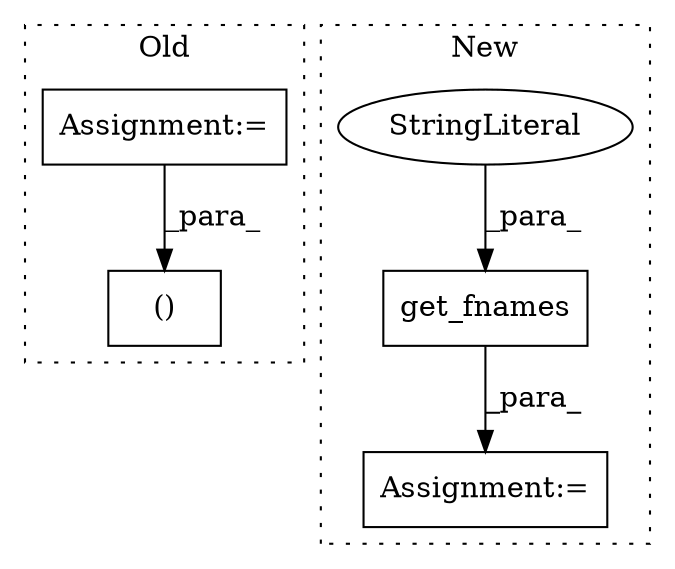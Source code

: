 digraph G {
subgraph cluster0 {
1 [label="()" a="106" s="2070" l="23" shape="box"];
5 [label="Assignment:=" a="7" s="1761" l="3" shape="box"];
label = "Old";
style="dotted";
}
subgraph cluster1 {
2 [label="get_fnames" a="32" s="2289,2308" l="11,1" shape="box"];
3 [label="StringLiteral" a="45" s="2300" l="8" shape="ellipse"];
4 [label="Assignment:=" a="7" s="2684" l="1" shape="box"];
label = "New";
style="dotted";
}
2 -> 4 [label="_para_"];
3 -> 2 [label="_para_"];
5 -> 1 [label="_para_"];
}